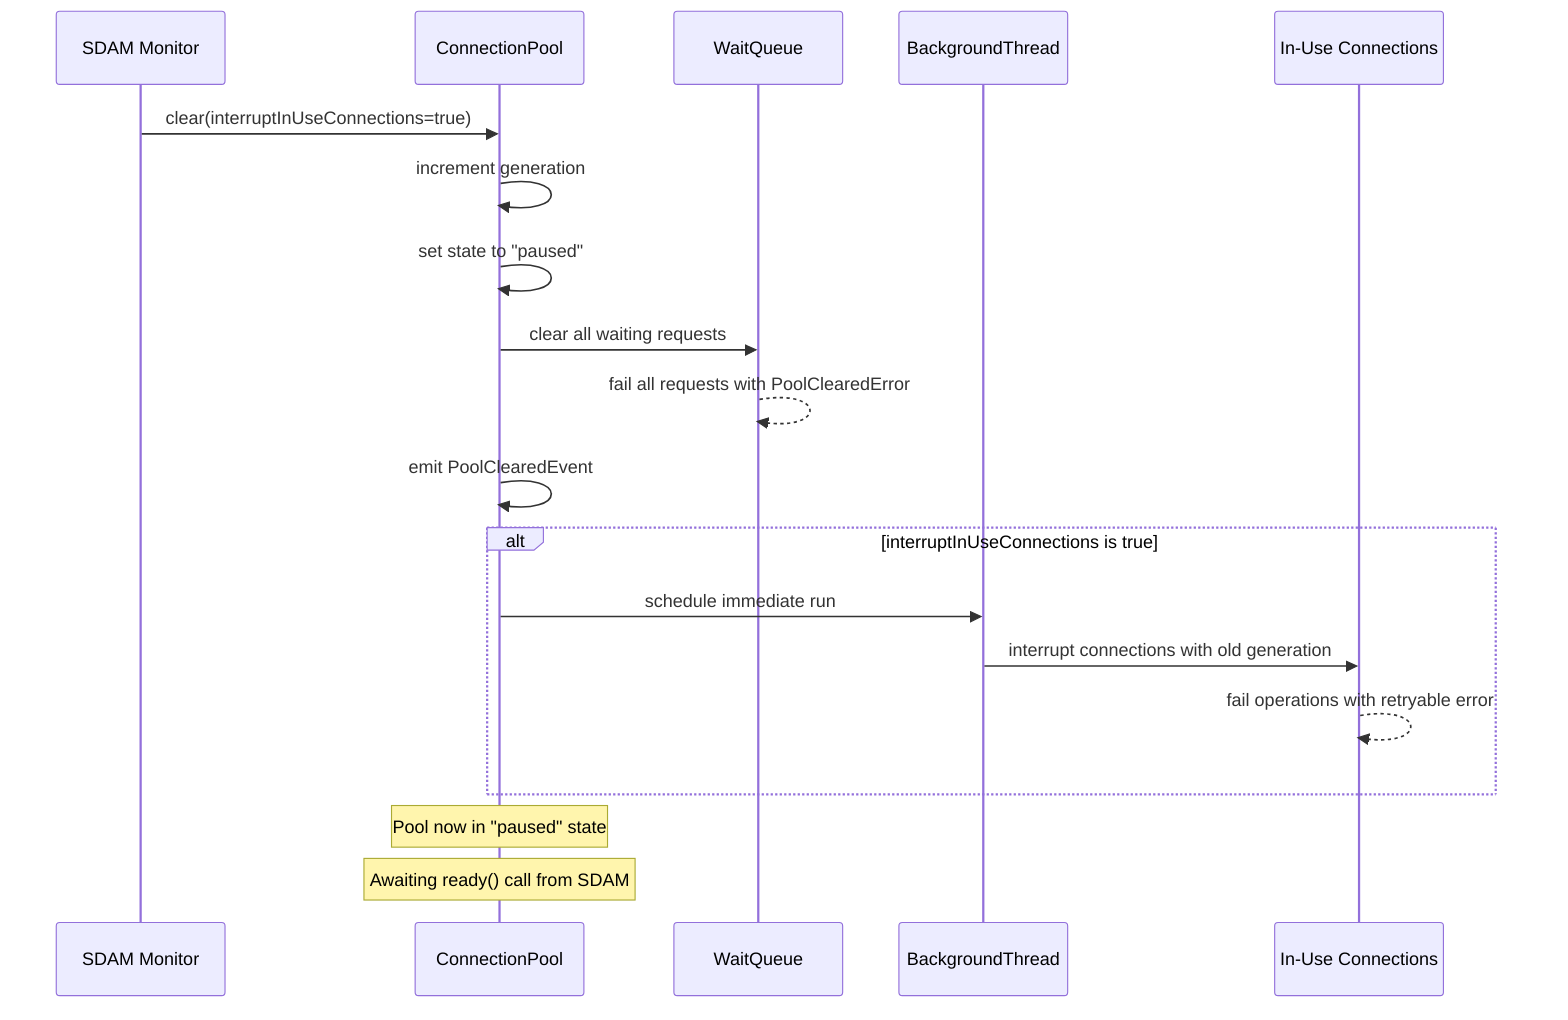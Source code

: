 sequenceDiagram
    participant SDAM as SDAM Monitor
    participant Pool as ConnectionPool
    participant WQ as WaitQueue
    participant BG as BackgroundThread
    participant Conns as In-Use Connections

    SDAM->>Pool: clear(interruptInUseConnections=true)
    
    Pool->>Pool: increment generation
    Pool->>Pool: set state to "paused"
    
    Pool->>WQ: clear all waiting requests
    WQ-->>WQ: fail all requests with PoolClearedError
    
    Pool->>Pool: emit PoolClearedEvent
    
    alt interruptInUseConnections is true
        Pool->>BG: schedule immediate run
        BG->>Conns: interrupt connections with old generation
        Conns-->>Conns: fail operations with retryable error
    end
    
    note over Pool: Pool now in "paused" state
    note over Pool: Awaiting ready() call from SDAM